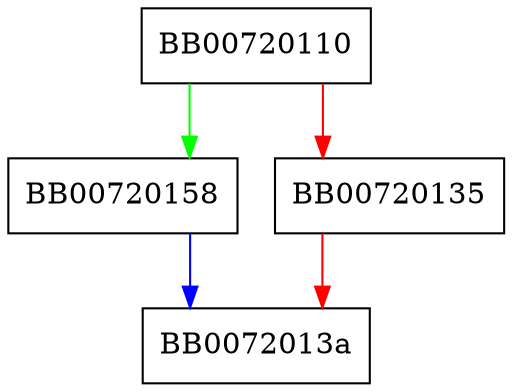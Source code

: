 digraph BF_ecb_encrypt {
  node [shape="box"];
  graph [splines=ortho];
  BB00720110 -> BB00720158 [color="green"];
  BB00720110 -> BB00720135 [color="red"];
  BB00720135 -> BB0072013a [color="red"];
  BB00720158 -> BB0072013a [color="blue"];
}